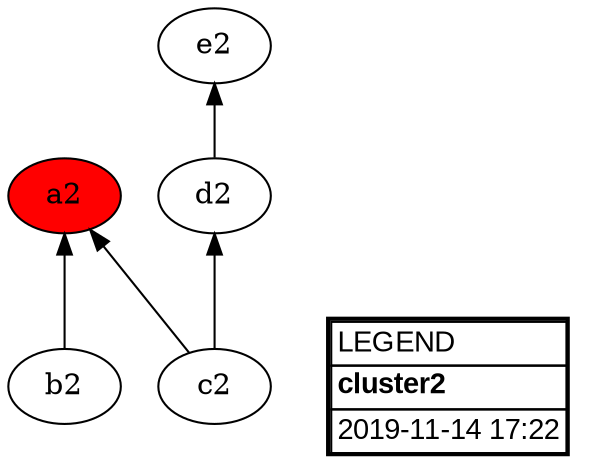 digraph "cluster2" {
  dpi="300.0";
  rankdir=BT;

  "a2" [fillcolor="red",style=filled];

  "b2" [];
  "b2" -> "a2" [label=""];

  "c2" [];
  "c2" -> "d2" [label=""];
  "c2" -> "a2" [label=""];

  "d2" [];
  "d2" -> "e2" [label=""];

  "e2" [];


  "LEGEND" [fillcolor="#ffffff",fontname="Verdana,Arial,Sans-Serif",label=<<table border="2" cellborder="1" cellspacing="0" id="LEGEND"><tr><td align="left">LEGEND</td></tr><tr><td align="left"><b>cluster2</b></td></tr><tr><td align="left">2019-11-14 17:22</td></tr></table>>,shape=plaintext,style=filled];
}

